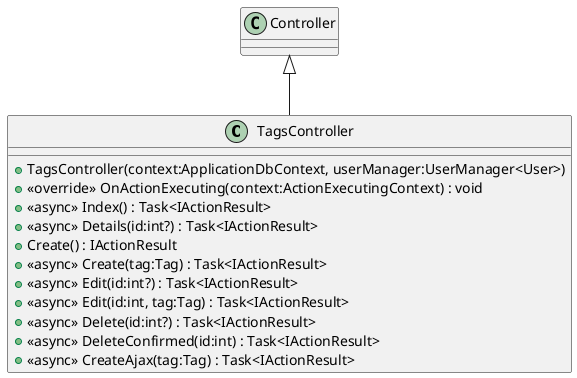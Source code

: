 @startuml
class TagsController {
    + TagsController(context:ApplicationDbContext, userManager:UserManager<User>)
    + <<override>> OnActionExecuting(context:ActionExecutingContext) : void
    + <<async>> Index() : Task<IActionResult>
    + <<async>> Details(id:int?) : Task<IActionResult>
    + Create() : IActionResult
    + <<async>> Create(tag:Tag) : Task<IActionResult>
    + <<async>> Edit(id:int?) : Task<IActionResult>
    + <<async>> Edit(id:int, tag:Tag) : Task<IActionResult>
    + <<async>> Delete(id:int?) : Task<IActionResult>
    + <<async>> DeleteConfirmed(id:int) : Task<IActionResult>
    + <<async>> CreateAjax(tag:Tag) : Task<IActionResult>
}
Controller <|-- TagsController
@enduml
